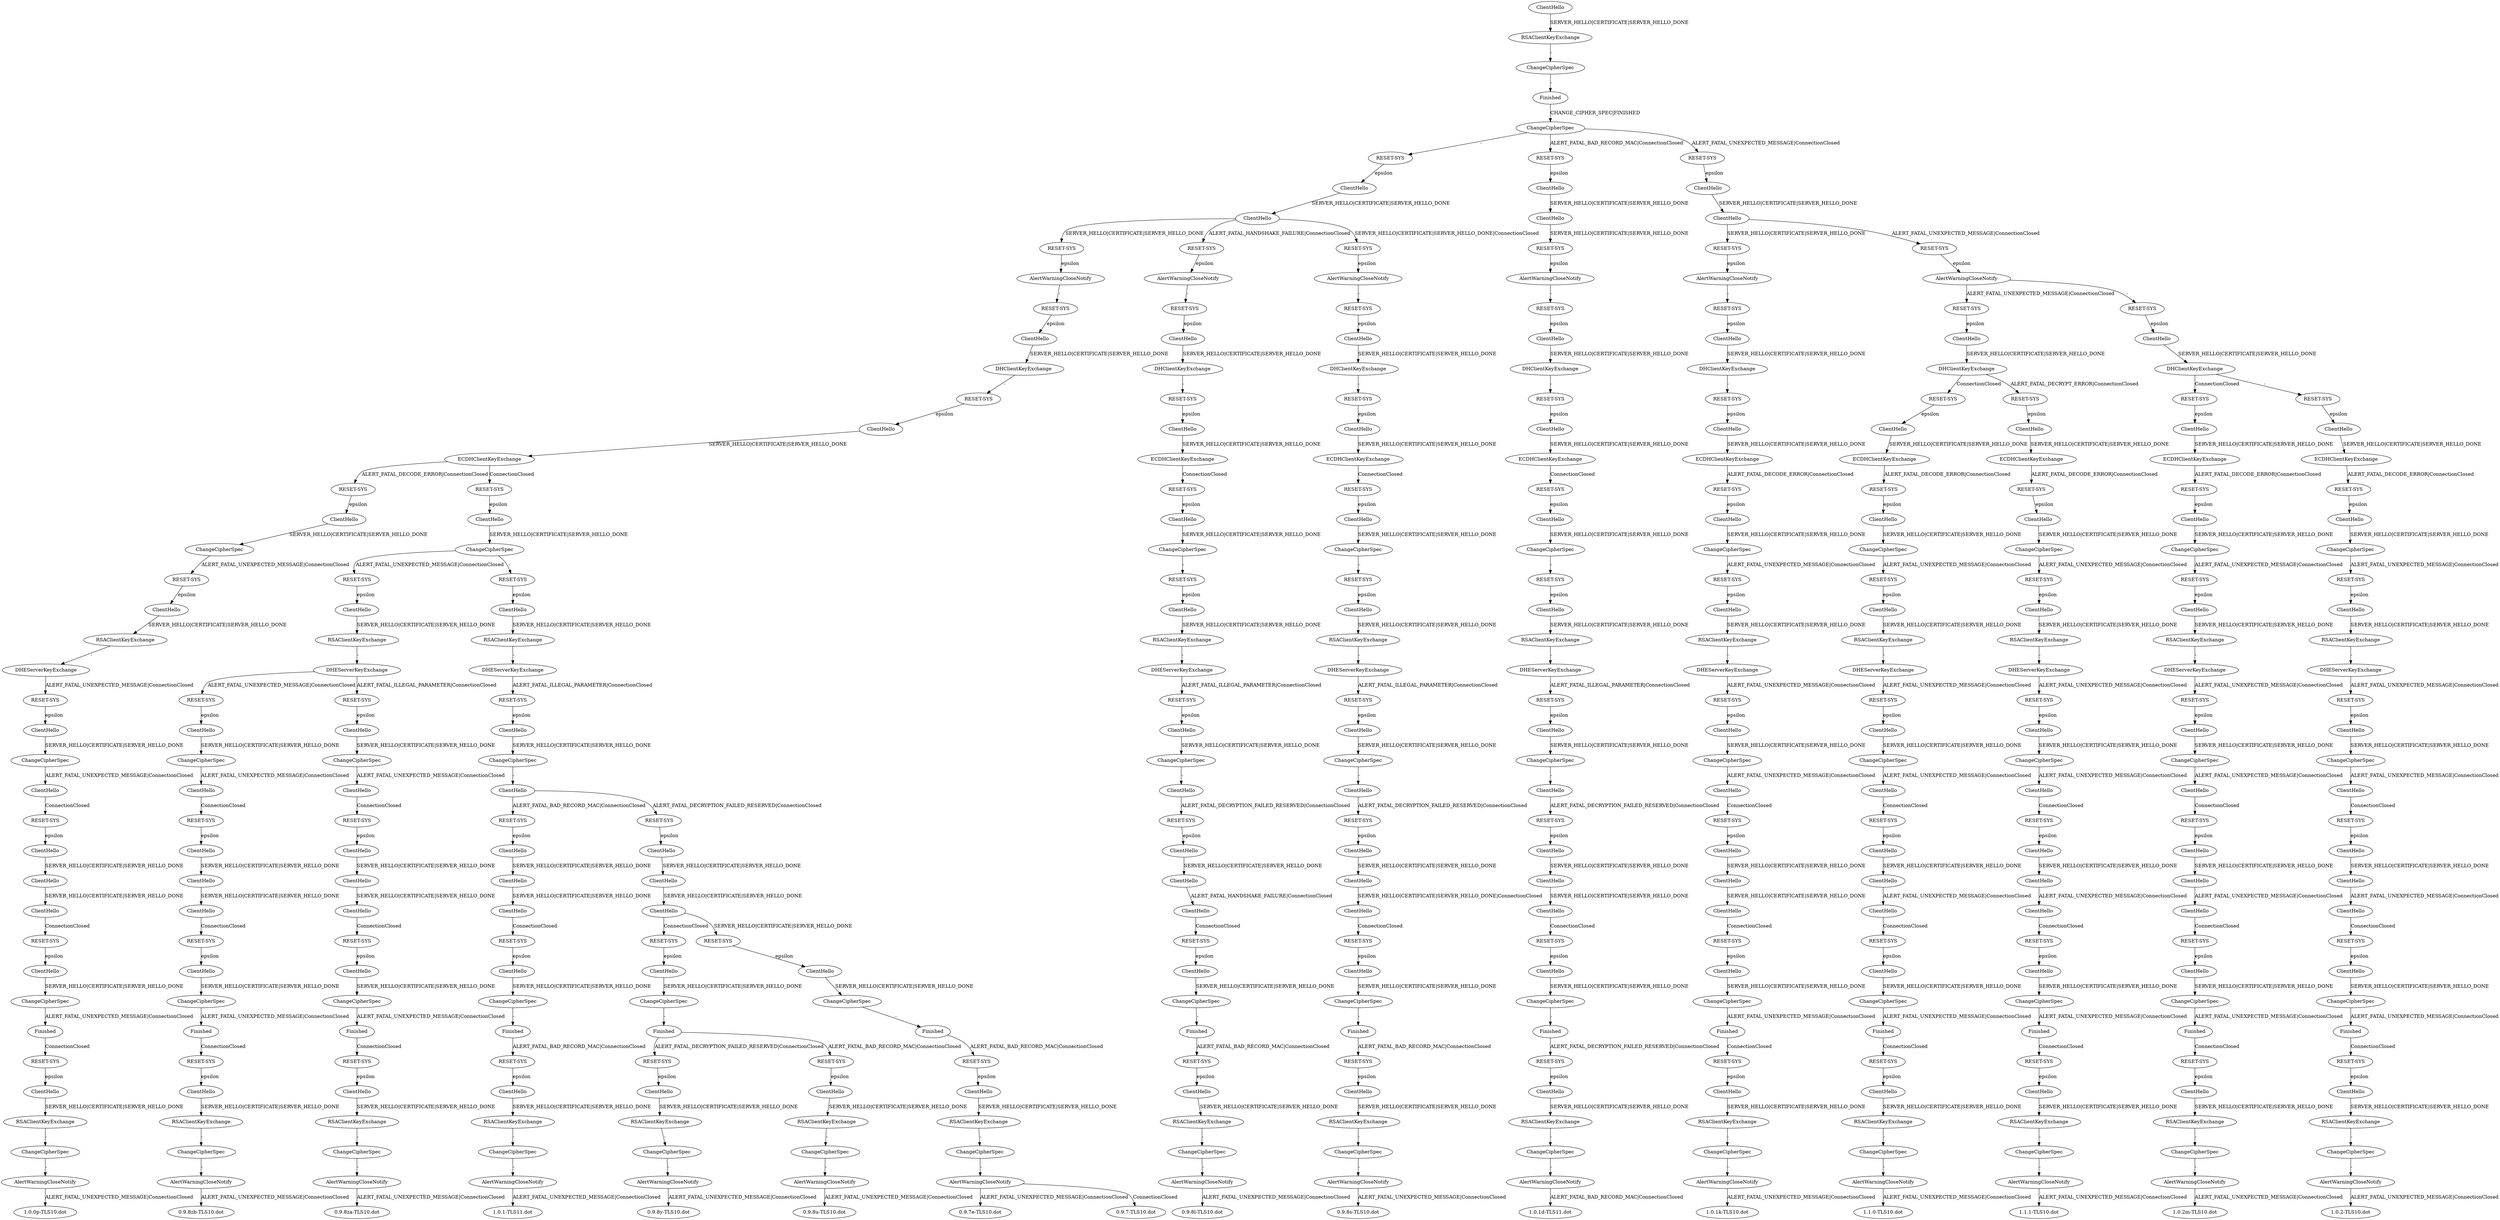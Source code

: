 digraph "" {
	node [label="\N"];
	a0	[label=ClientHello];
	a1	[label=RSAClientKeyExchange];
	a0 -> a1	[key=0,
		label="SERVER_HELLO|CERTIFICATE|SERVER_HELLO_DONE"];
	a2	[label=ChangeCipherSpec];
	a1 -> a2	[key=0,
		label="-"];
	a3	[label=Finished];
	a2 -> a3	[key=0,
		label="-"];
	a4	[label=ChangeCipherSpec];
	a3 -> a4	[key=0,
		label="CHANGE_CIPHER_SPEC|FINISHED"];
	a5	[label="RESET-SYS"];
	a4 -> a5	[key=0,
		label="-"];
	a6	[label="RESET-SYS"];
	a4 -> a6	[key=0,
		label="ALERT_FATAL_BAD_RECORD_MAC|ConnectionClosed"];
	a7	[label="RESET-SYS"];
	a4 -> a7	[key=0,
		label="ALERT_FATAL_UNEXPECTED_MESSAGE|ConnectionClosed"];
	a10	[label=ClientHello];
	a5 -> a10	[key=0,
		label=epsilon];
	a9	[label=ClientHello];
	a6 -> a9	[key=0,
		label=epsilon];
	a8	[label=ClientHello];
	a7 -> a8	[key=0,
		label=epsilon];
	a11	[label=ClientHello];
	a8 -> a11	[key=0,
		label="SERVER_HELLO|CERTIFICATE|SERVER_HELLO_DONE"];
	a14	[label=ClientHello];
	a9 -> a14	[key=0,
		label="SERVER_HELLO|CERTIFICATE|SERVER_HELLO_DONE"];
	a16	[label=ClientHello];
	a10 -> a16	[key=0,
		label="SERVER_HELLO|CERTIFICATE|SERVER_HELLO_DONE"];
	a12	[label="RESET-SYS"];
	a11 -> a12	[key=0,
		label="SERVER_HELLO|CERTIFICATE|SERVER_HELLO_DONE"];
	a13	[label="RESET-SYS"];
	a11 -> a13	[key=0,
		label="ALERT_FATAL_UNEXPECTED_MESSAGE|ConnectionClosed"];
	a23	[label=AlertWarningCloseNotify];
	a12 -> a23	[key=0,
		label=epsilon];
	a20	[label=AlertWarningCloseNotify];
	a13 -> a20	[key=0,
		label=epsilon];
	a15	[label="RESET-SYS"];
	a14 -> a15	[key=0,
		label="SERVER_HELLO|CERTIFICATE|SERVER_HELLO_DONE"];
	a24	[label=AlertWarningCloseNotify];
	a15 -> a24	[key=0,
		label=epsilon];
	a17	[label="RESET-SYS"];
	a16 -> a17	[key=0,
		label="SERVER_HELLO|CERTIFICATE|SERVER_HELLO_DONE"];
	a18	[label="RESET-SYS"];
	a16 -> a18	[key=0,
		label="ALERT_FATAL_HANDSHAKE_FAILURE|ConnectionClosed"];
	a19	[label="RESET-SYS"];
	a16 -> a19	[key=0,
		label="SERVER_HELLO|CERTIFICATE|SERVER_HELLO_DONE|ConnectionClosed"];
	a25	[label=AlertWarningCloseNotify];
	a17 -> a25	[key=0,
		label=epsilon];
	a21	[label=AlertWarningCloseNotify];
	a18 -> a21	[key=0,
		label=epsilon];
	a22	[label=AlertWarningCloseNotify];
	a19 -> a22	[key=0,
		label=epsilon];
	a26	[label="RESET-SYS"];
	a20 -> a26	[key=0,
		label="ALERT_FATAL_UNEXPECTED_MESSAGE|ConnectionClosed"];
	a27	[label="RESET-SYS"];
	a20 -> a27	[key=0,
		label="-"];
	a28	[label="RESET-SYS"];
	a21 -> a28	[key=0,
		label="-"];
	a29	[label="RESET-SYS"];
	a22 -> a29	[key=0,
		label="-"];
	a30	[label="RESET-SYS"];
	a23 -> a30	[key=0,
		label="-"];
	a31	[label="RESET-SYS"];
	a24 -> a31	[key=0,
		label="-"];
	a32	[label="RESET-SYS"];
	a25 -> a32	[key=0,
		label="-"];
	a33	[label=ClientHello];
	a26 -> a33	[key=0,
		label=epsilon];
	a34	[label=ClientHello];
	a27 -> a34	[key=0,
		label=epsilon];
	a39	[label=ClientHello];
	a28 -> a39	[key=0,
		label=epsilon];
	a35	[label=ClientHello];
	a29 -> a35	[key=0,
		label=epsilon];
	a37	[label=ClientHello];
	a30 -> a37	[key=0,
		label=epsilon];
	a38	[label=ClientHello];
	a31 -> a38	[key=0,
		label=epsilon];
	a36	[label=ClientHello];
	a32 -> a36	[key=0,
		label=epsilon];
	a40	[label=DHClientKeyExchange];
	a33 -> a40	[key=0,
		label="SERVER_HELLO|CERTIFICATE|SERVER_HELLO_DONE"];
	a43	[label=DHClientKeyExchange];
	a34 -> a43	[key=0,
		label="SERVER_HELLO|CERTIFICATE|SERVER_HELLO_DONE"];
	a46	[label=DHClientKeyExchange];
	a35 -> a46	[key=0,
		label="SERVER_HELLO|CERTIFICATE|SERVER_HELLO_DONE"];
	a48	[label=DHClientKeyExchange];
	a36 -> a48	[key=0,
		label="SERVER_HELLO|CERTIFICATE|SERVER_HELLO_DONE"];
	a50	[label=DHClientKeyExchange];
	a37 -> a50	[key=0,
		label="SERVER_HELLO|CERTIFICATE|SERVER_HELLO_DONE"];
	a52	[label=DHClientKeyExchange];
	a38 -> a52	[key=0,
		label="SERVER_HELLO|CERTIFICATE|SERVER_HELLO_DONE"];
	a54	[label=DHClientKeyExchange];
	a39 -> a54	[key=0,
		label="SERVER_HELLO|CERTIFICATE|SERVER_HELLO_DONE"];
	a41	[label="RESET-SYS"];
	a40 -> a41	[key=0,
		label=ConnectionClosed];
	a42	[label="RESET-SYS"];
	a40 -> a42	[key=0,
		label="ALERT_FATAL_DECRYPT_ERROR|ConnectionClosed"];
	a57	[label=ClientHello];
	a41 -> a57	[key=0,
		label=epsilon];
	a61	[label=ClientHello];
	a42 -> a61	[key=0,
		label=epsilon];
	a44	[label="RESET-SYS"];
	a43 -> a44	[key=0,
		label=ConnectionClosed];
	a45	[label="RESET-SYS"];
	a43 -> a45	[key=0,
		label="-"];
	a63	[label=ClientHello];
	a44 -> a63	[key=0,
		label=epsilon];
	a64	[label=ClientHello];
	a45 -> a64	[key=0,
		label=epsilon];
	a47	[label="RESET-SYS"];
	a46 -> a47	[key=0,
		label="-"];
	a59	[label=ClientHello];
	a47 -> a59	[key=0,
		label=epsilon];
	a49	[label="RESET-SYS"];
	a48 -> a49	[key=0,
		label="-"];
	a58	[label=ClientHello];
	a49 -> a58	[key=0,
		label=epsilon];
	a51	[label="RESET-SYS"];
	a50 -> a51	[key=0,
		label="-"];
	a60	[label=ClientHello];
	a51 -> a60	[key=0,
		label=epsilon];
	a53	[label="RESET-SYS"];
	a52 -> a53	[key=0,
		label="-"];
	a56	[label=ClientHello];
	a53 -> a56	[key=0,
		label=epsilon];
	a55	[label="RESET-SYS"];
	a54 -> a55	[key=0,
		label="-"];
	a62	[label=ClientHello];
	a55 -> a62	[key=0,
		label=epsilon];
	a65	[label=ECDHClientKeyExchange];
	a56 -> a65	[key=0,
		label="SERVER_HELLO|CERTIFICATE|SERVER_HELLO_DONE"];
	a67	[label=ECDHClientKeyExchange];
	a57 -> a67	[key=0,
		label="SERVER_HELLO|CERTIFICATE|SERVER_HELLO_DONE"];
	a69	[label=ECDHClientKeyExchange];
	a58 -> a69	[key=0,
		label="SERVER_HELLO|CERTIFICATE|SERVER_HELLO_DONE"];
	a72	[label=ECDHClientKeyExchange];
	a59 -> a72	[key=0,
		label="SERVER_HELLO|CERTIFICATE|SERVER_HELLO_DONE"];
	a74	[label=ECDHClientKeyExchange];
	a60 -> a74	[key=0,
		label="SERVER_HELLO|CERTIFICATE|SERVER_HELLO_DONE"];
	a76	[label=ECDHClientKeyExchange];
	a61 -> a76	[key=0,
		label="SERVER_HELLO|CERTIFICATE|SERVER_HELLO_DONE"];
	a78	[label=ECDHClientKeyExchange];
	a62 -> a78	[key=0,
		label="SERVER_HELLO|CERTIFICATE|SERVER_HELLO_DONE"];
	a80	[label=ECDHClientKeyExchange];
	a63 -> a80	[key=0,
		label="SERVER_HELLO|CERTIFICATE|SERVER_HELLO_DONE"];
	a82	[label=ECDHClientKeyExchange];
	a64 -> a82	[key=0,
		label="SERVER_HELLO|CERTIFICATE|SERVER_HELLO_DONE"];
	a66	[label="RESET-SYS"];
	a65 -> a66	[key=0,
		label=ConnectionClosed];
	a93	[label=ClientHello];
	a66 -> a93	[key=0,
		label=epsilon];
	a68	[label="RESET-SYS"];
	a67 -> a68	[key=0,
		label="ALERT_FATAL_DECODE_ERROR|ConnectionClosed"];
	a86	[label=ClientHello];
	a68 -> a86	[key=0,
		label=epsilon];
	a70	[label="RESET-SYS"];
	a69 -> a70	[key=0,
		label="ALERT_FATAL_DECODE_ERROR|ConnectionClosed"];
	a71	[label="RESET-SYS"];
	a69 -> a71	[key=0,
		label=ConnectionClosed];
	a87	[label=ClientHello];
	a70 -> a87	[key=0,
		label=epsilon];
	a92	[label=ClientHello];
	a71 -> a92	[key=0,
		label=epsilon];
	a73	[label="RESET-SYS"];
	a72 -> a73	[key=0,
		label=ConnectionClosed];
	a91	[label=ClientHello];
	a73 -> a91	[key=0,
		label=epsilon];
	a75	[label="RESET-SYS"];
	a74 -> a75	[key=0,
		label="ALERT_FATAL_DECODE_ERROR|ConnectionClosed"];
	a85	[label=ClientHello];
	a75 -> a85	[key=0,
		label=epsilon];
	a77	[label="RESET-SYS"];
	a76 -> a77	[key=0,
		label="ALERT_FATAL_DECODE_ERROR|ConnectionClosed"];
	a89	[label=ClientHello];
	a77 -> a89	[key=0,
		label=epsilon];
	a79	[label="RESET-SYS"];
	a78 -> a79	[key=0,
		label=ConnectionClosed];
	a90	[label=ClientHello];
	a79 -> a90	[key=0,
		label=epsilon];
	a81	[label="RESET-SYS"];
	a80 -> a81	[key=0,
		label="ALERT_FATAL_DECODE_ERROR|ConnectionClosed"];
	a84	[label=ClientHello];
	a81 -> a84	[key=0,
		label=epsilon];
	a83	[label="RESET-SYS"];
	a82 -> a83	[key=0,
		label="ALERT_FATAL_DECODE_ERROR|ConnectionClosed"];
	a88	[label=ClientHello];
	a83 -> a88	[key=0,
		label=epsilon];
	a94	[label=ChangeCipherSpec];
	a84 -> a94	[key=0,
		label="SERVER_HELLO|CERTIFICATE|SERVER_HELLO_DONE"];
	a96	[label=ChangeCipherSpec];
	a85 -> a96	[key=0,
		label="SERVER_HELLO|CERTIFICATE|SERVER_HELLO_DONE"];
	a98	[label=ChangeCipherSpec];
	a86 -> a98	[key=0,
		label="SERVER_HELLO|CERTIFICATE|SERVER_HELLO_DONE"];
	a100	[label=ChangeCipherSpec];
	a87 -> a100	[key=0,
		label="SERVER_HELLO|CERTIFICATE|SERVER_HELLO_DONE"];
	a102	[label=ChangeCipherSpec];
	a88 -> a102	[key=0,
		label="SERVER_HELLO|CERTIFICATE|SERVER_HELLO_DONE"];
	a104	[label=ChangeCipherSpec];
	a89 -> a104	[key=0,
		label="SERVER_HELLO|CERTIFICATE|SERVER_HELLO_DONE"];
	a106	[label=ChangeCipherSpec];
	a90 -> a106	[key=0,
		label="SERVER_HELLO|CERTIFICATE|SERVER_HELLO_DONE"];
	a108	[label=ChangeCipherSpec];
	a91 -> a108	[key=0,
		label="SERVER_HELLO|CERTIFICATE|SERVER_HELLO_DONE"];
	a110	[label=ChangeCipherSpec];
	a92 -> a110	[key=0,
		label="SERVER_HELLO|CERTIFICATE|SERVER_HELLO_DONE"];
	a113	[label=ChangeCipherSpec];
	a93 -> a113	[key=0,
		label="SERVER_HELLO|CERTIFICATE|SERVER_HELLO_DONE"];
	a95	[label="RESET-SYS"];
	a94 -> a95	[key=0,
		label="ALERT_FATAL_UNEXPECTED_MESSAGE|ConnectionClosed"];
	a125	[label=ClientHello];
	a95 -> a125	[key=0,
		label=epsilon];
	a97	[label="RESET-SYS"];
	a96 -> a97	[key=0,
		label="ALERT_FATAL_UNEXPECTED_MESSAGE|ConnectionClosed"];
	a122	[label=ClientHello];
	a97 -> a122	[key=0,
		label=epsilon];
	a99	[label="RESET-SYS"];
	a98 -> a99	[key=0,
		label="ALERT_FATAL_UNEXPECTED_MESSAGE|ConnectionClosed"];
	a115	[label=ClientHello];
	a99 -> a115	[key=0,
		label=epsilon];
	a101	[label="RESET-SYS"];
	a100 -> a101	[key=0,
		label="ALERT_FATAL_UNEXPECTED_MESSAGE|ConnectionClosed"];
	a121	[label=ClientHello];
	a101 -> a121	[key=0,
		label=epsilon];
	a103	[label="RESET-SYS"];
	a102 -> a103	[key=0,
		label="ALERT_FATAL_UNEXPECTED_MESSAGE|ConnectionClosed"];
	a118	[label=ClientHello];
	a103 -> a118	[key=0,
		label=epsilon];
	a105	[label="RESET-SYS"];
	a104 -> a105	[key=0,
		label="ALERT_FATAL_UNEXPECTED_MESSAGE|ConnectionClosed"];
	a116	[label=ClientHello];
	a105 -> a116	[key=0,
		label=epsilon];
	a107	[label="RESET-SYS"];
	a106 -> a107	[key=0,
		label="-"];
	a123	[label=ClientHello];
	a107 -> a123	[key=0,
		label=epsilon];
	a109	[label="RESET-SYS"];
	a108 -> a109	[key=0,
		label="-"];
	a117	[label=ClientHello];
	a109 -> a117	[key=0,
		label=epsilon];
	a111	[label="RESET-SYS"];
	a110 -> a111	[key=0,
		label="ALERT_FATAL_UNEXPECTED_MESSAGE|ConnectionClosed"];
	a112	[label="RESET-SYS"];
	a110 -> a112	[key=0,
		label="-"];
	a124	[label=ClientHello];
	a111 -> a124	[key=0,
		label=epsilon];
	a120	[label=ClientHello];
	a112 -> a120	[key=0,
		label=epsilon];
	a114	[label="RESET-SYS"];
	a113 -> a114	[key=0,
		label="-"];
	a119	[label=ClientHello];
	a114 -> a119	[key=0,
		label=epsilon];
	a126	[label=RSAClientKeyExchange];
	a115 -> a126	[key=0,
		label="SERVER_HELLO|CERTIFICATE|SERVER_HELLO_DONE"];
	a129	[label=RSAClientKeyExchange];
	a116 -> a129	[key=0,
		label="SERVER_HELLO|CERTIFICATE|SERVER_HELLO_DONE"];
	a132	[label=RSAClientKeyExchange];
	a117 -> a132	[key=0,
		label="SERVER_HELLO|CERTIFICATE|SERVER_HELLO_DONE"];
	a135	[label=RSAClientKeyExchange];
	a118 -> a135	[key=0,
		label="SERVER_HELLO|CERTIFICATE|SERVER_HELLO_DONE"];
	a138	[label=RSAClientKeyExchange];
	a119 -> a138	[key=0,
		label="SERVER_HELLO|CERTIFICATE|SERVER_HELLO_DONE"];
	a141	[label=RSAClientKeyExchange];
	a120 -> a141	[key=0,
		label="SERVER_HELLO|CERTIFICATE|SERVER_HELLO_DONE"];
	a144	[label=RSAClientKeyExchange];
	a121 -> a144	[key=0,
		label="SERVER_HELLO|CERTIFICATE|SERVER_HELLO_DONE"];
	a147	[label=RSAClientKeyExchange];
	a122 -> a147	[key=0,
		label="SERVER_HELLO|CERTIFICATE|SERVER_HELLO_DONE"];
	a150	[label=RSAClientKeyExchange];
	a123 -> a150	[key=0,
		label="SERVER_HELLO|CERTIFICATE|SERVER_HELLO_DONE"];
	a153	[label=RSAClientKeyExchange];
	a124 -> a153	[key=0,
		label="SERVER_HELLO|CERTIFICATE|SERVER_HELLO_DONE"];
	a157	[label=RSAClientKeyExchange];
	a125 -> a157	[key=0,
		label="SERVER_HELLO|CERTIFICATE|SERVER_HELLO_DONE"];
	a127	[label=DHEServerKeyExchange];
	a126 -> a127	[key=0,
		label="-"];
	a128	[label="RESET-SYS"];
	a127 -> a128	[key=0,
		label="ALERT_FATAL_UNEXPECTED_MESSAGE|ConnectionClosed"];
	a161	[label=ClientHello];
	a128 -> a161	[key=0,
		label=epsilon];
	a130	[label=DHEServerKeyExchange];
	a129 -> a130	[key=0,
		label="-"];
	a131	[label="RESET-SYS"];
	a130 -> a131	[key=0,
		label="ALERT_FATAL_UNEXPECTED_MESSAGE|ConnectionClosed"];
	a170	[label=ClientHello];
	a131 -> a170	[key=0,
		label=epsilon];
	a133	[label=DHEServerKeyExchange];
	a132 -> a133	[key=0,
		label="-"];
	a134	[label="RESET-SYS"];
	a133 -> a134	[key=0,
		label="ALERT_FATAL_ILLEGAL_PARAMETER|ConnectionClosed"];
	a160	[label=ClientHello];
	a134 -> a160	[key=0,
		label=epsilon];
	a136	[label=DHEServerKeyExchange];
	a135 -> a136	[key=0,
		label="-"];
	a137	[label="RESET-SYS"];
	a136 -> a137	[key=0,
		label="ALERT_FATAL_UNEXPECTED_MESSAGE|ConnectionClosed"];
	a169	[label=ClientHello];
	a137 -> a169	[key=0,
		label=epsilon];
	a139	[label=DHEServerKeyExchange];
	a138 -> a139	[key=0,
		label="-"];
	a140	[label="RESET-SYS"];
	a139 -> a140	[key=0,
		label="ALERT_FATAL_ILLEGAL_PARAMETER|ConnectionClosed"];
	a165	[label=ClientHello];
	a140 -> a165	[key=0,
		label=epsilon];
	a142	[label=DHEServerKeyExchange];
	a141 -> a142	[key=0,
		label="-"];
	a143	[label="RESET-SYS"];
	a142 -> a143	[key=0,
		label="ALERT_FATAL_ILLEGAL_PARAMETER|ConnectionClosed"];
	a162	[label=ClientHello];
	a143 -> a162	[key=0,
		label=epsilon];
	a145	[label=DHEServerKeyExchange];
	a144 -> a145	[key=0,
		label="-"];
	a146	[label="RESET-SYS"];
	a145 -> a146	[key=0,
		label="ALERT_FATAL_UNEXPECTED_MESSAGE|ConnectionClosed"];
	a171	[label=ClientHello];
	a146 -> a171	[key=0,
		label=epsilon];
	a148	[label=DHEServerKeyExchange];
	a147 -> a148	[key=0,
		label="-"];
	a149	[label="RESET-SYS"];
	a148 -> a149	[key=0,
		label="ALERT_FATAL_UNEXPECTED_MESSAGE|ConnectionClosed"];
	a166	[label=ClientHello];
	a149 -> a166	[key=0,
		label=epsilon];
	a151	[label=DHEServerKeyExchange];
	a150 -> a151	[key=0,
		label="-"];
	a152	[label="RESET-SYS"];
	a151 -> a152	[key=0,
		label="ALERT_FATAL_ILLEGAL_PARAMETER|ConnectionClosed"];
	a168	[label=ClientHello];
	a152 -> a168	[key=0,
		label=epsilon];
	a154	[label=DHEServerKeyExchange];
	a153 -> a154	[key=0,
		label="-"];
	a155	[label="RESET-SYS"];
	a154 -> a155	[key=0,
		label="ALERT_FATAL_UNEXPECTED_MESSAGE|ConnectionClosed"];
	a156	[label="RESET-SYS"];
	a154 -> a156	[key=0,
		label="ALERT_FATAL_ILLEGAL_PARAMETER|ConnectionClosed"];
	a163	[label=ClientHello];
	a155 -> a163	[key=0,
		label=epsilon];
	a164	[label=ClientHello];
	a156 -> a164	[key=0,
		label=epsilon];
	a158	[label=DHEServerKeyExchange];
	a157 -> a158	[key=0,
		label="-"];
	a159	[label="RESET-SYS"];
	a158 -> a159	[key=0,
		label="ALERT_FATAL_UNEXPECTED_MESSAGE|ConnectionClosed"];
	a167	[label=ClientHello];
	a159 -> a167	[key=0,
		label=epsilon];
	a172	[label=ChangeCipherSpec];
	a160 -> a172	[key=0,
		label="SERVER_HELLO|CERTIFICATE|SERVER_HELLO_DONE"];
	a175	[label=ChangeCipherSpec];
	a161 -> a175	[key=0,
		label="SERVER_HELLO|CERTIFICATE|SERVER_HELLO_DONE"];
	a178	[label=ChangeCipherSpec];
	a162 -> a178	[key=0,
		label="SERVER_HELLO|CERTIFICATE|SERVER_HELLO_DONE"];
	a182	[label=ChangeCipherSpec];
	a163 -> a182	[key=0,
		label="SERVER_HELLO|CERTIFICATE|SERVER_HELLO_DONE"];
	a185	[label=ChangeCipherSpec];
	a164 -> a185	[key=0,
		label="SERVER_HELLO|CERTIFICATE|SERVER_HELLO_DONE"];
	a188	[label=ChangeCipherSpec];
	a165 -> a188	[key=0,
		label="SERVER_HELLO|CERTIFICATE|SERVER_HELLO_DONE"];
	a191	[label=ChangeCipherSpec];
	a166 -> a191	[key=0,
		label="SERVER_HELLO|CERTIFICATE|SERVER_HELLO_DONE"];
	a194	[label=ChangeCipherSpec];
	a167 -> a194	[key=0,
		label="SERVER_HELLO|CERTIFICATE|SERVER_HELLO_DONE"];
	a197	[label=ChangeCipherSpec];
	a168 -> a197	[key=0,
		label="SERVER_HELLO|CERTIFICATE|SERVER_HELLO_DONE"];
	a200	[label=ChangeCipherSpec];
	a169 -> a200	[key=0,
		label="SERVER_HELLO|CERTIFICATE|SERVER_HELLO_DONE"];
	a203	[label=ChangeCipherSpec];
	a170 -> a203	[key=0,
		label="SERVER_HELLO|CERTIFICATE|SERVER_HELLO_DONE"];
	a206	[label=ChangeCipherSpec];
	a171 -> a206	[key=0,
		label="SERVER_HELLO|CERTIFICATE|SERVER_HELLO_DONE"];
	a173	[label=ClientHello];
	a172 -> a173	[key=0,
		label="-"];
	a174	[label="RESET-SYS"];
	a173 -> a174	[key=0,
		label="ALERT_FATAL_DECRYPTION_FAILED_RESERVED|ConnectionClosed"];
	a219	[label=ClientHello];
	a174 -> a219	[key=0,
		label=epsilon];
	a176	[label=ClientHello];
	a175 -> a176	[key=0,
		label="ALERT_FATAL_UNEXPECTED_MESSAGE|ConnectionClosed"];
	a177	[label="RESET-SYS"];
	a176 -> a177	[key=0,
		label=ConnectionClosed];
	a211	[label=ClientHello];
	a177 -> a211	[key=0,
		label=epsilon];
	a179	[label=ClientHello];
	a178 -> a179	[key=0,
		label="-"];
	a180	[label="RESET-SYS"];
	a179 -> a180	[key=0,
		label="ALERT_FATAL_BAD_RECORD_MAC|ConnectionClosed"];
	a181	[label="RESET-SYS"];
	a179 -> a181	[key=0,
		label="ALERT_FATAL_DECRYPTION_FAILED_RESERVED|ConnectionClosed"];
	a212	[label=ClientHello];
	a180 -> a212	[key=0,
		label=epsilon];
	a220	[label=ClientHello];
	a181 -> a220	[key=0,
		label=epsilon];
	a183	[label=ClientHello];
	a182 -> a183	[key=0,
		label="ALERT_FATAL_UNEXPECTED_MESSAGE|ConnectionClosed"];
	a184	[label="RESET-SYS"];
	a183 -> a184	[key=0,
		label=ConnectionClosed];
	a209	[label=ClientHello];
	a184 -> a209	[key=0,
		label=epsilon];
	a186	[label=ClientHello];
	a185 -> a186	[key=0,
		label="ALERT_FATAL_UNEXPECTED_MESSAGE|ConnectionClosed"];
	a187	[label="RESET-SYS"];
	a186 -> a187	[key=0,
		label=ConnectionClosed];
	a221	[label=ClientHello];
	a187 -> a221	[key=0,
		label=epsilon];
	a189	[label=ClientHello];
	a188 -> a189	[key=0,
		label="-"];
	a190	[label="RESET-SYS"];
	a189 -> a190	[key=0,
		label="ALERT_FATAL_DECRYPTION_FAILED_RESERVED|ConnectionClosed"];
	a216	[label=ClientHello];
	a190 -> a216	[key=0,
		label=epsilon];
	a192	[label=ClientHello];
	a191 -> a192	[key=0,
		label="ALERT_FATAL_UNEXPECTED_MESSAGE|ConnectionClosed"];
	a193	[label="RESET-SYS"];
	a192 -> a193	[key=0,
		label=ConnectionClosed];
	a213	[label=ClientHello];
	a193 -> a213	[key=0,
		label=epsilon];
	a195	[label=ClientHello];
	a194 -> a195	[key=0,
		label="ALERT_FATAL_UNEXPECTED_MESSAGE|ConnectionClosed"];
	a196	[label="RESET-SYS"];
	a195 -> a196	[key=0,
		label=ConnectionClosed];
	a214	[label=ClientHello];
	a196 -> a214	[key=0,
		label=epsilon];
	a198	[label=ClientHello];
	a197 -> a198	[key=0,
		label="-"];
	a199	[label="RESET-SYS"];
	a198 -> a199	[key=0,
		label="ALERT_FATAL_DECRYPTION_FAILED_RESERVED|ConnectionClosed"];
	a218	[label=ClientHello];
	a199 -> a218	[key=0,
		label=epsilon];
	a201	[label=ClientHello];
	a200 -> a201	[key=0,
		label="ALERT_FATAL_UNEXPECTED_MESSAGE|ConnectionClosed"];
	a202	[label="RESET-SYS"];
	a201 -> a202	[key=0,
		label=ConnectionClosed];
	a215	[label=ClientHello];
	a202 -> a215	[key=0,
		label=epsilon];
	a204	[label=ClientHello];
	a203 -> a204	[key=0,
		label="ALERT_FATAL_UNEXPECTED_MESSAGE|ConnectionClosed"];
	a205	[label="RESET-SYS"];
	a204 -> a205	[key=0,
		label=ConnectionClosed];
	a217	[label=ClientHello];
	a205 -> a217	[key=0,
		label=epsilon];
	a207	[label=ClientHello];
	a206 -> a207	[key=0,
		label="ALERT_FATAL_UNEXPECTED_MESSAGE|ConnectionClosed"];
	a208	[label="RESET-SYS"];
	a207 -> a208	[key=0,
		label=ConnectionClosed];
	a210	[label=ClientHello];
	a208 -> a210	[key=0,
		label=epsilon];
	a222	[label=ClientHello];
	a209 -> a222	[key=0,
		label="SERVER_HELLO|CERTIFICATE|SERVER_HELLO_DONE"];
	a225	[label=ClientHello];
	a210 -> a225	[key=0,
		label="SERVER_HELLO|CERTIFICATE|SERVER_HELLO_DONE"];
	a228	[label=ClientHello];
	a211 -> a228	[key=0,
		label="SERVER_HELLO|CERTIFICATE|SERVER_HELLO_DONE"];
	a231	[label=ClientHello];
	a212 -> a231	[key=0,
		label="SERVER_HELLO|CERTIFICATE|SERVER_HELLO_DONE"];
	a234	[label=ClientHello];
	a213 -> a234	[key=0,
		label="SERVER_HELLO|CERTIFICATE|SERVER_HELLO_DONE"];
	a237	[label=ClientHello];
	a214 -> a237	[key=0,
		label="SERVER_HELLO|CERTIFICATE|SERVER_HELLO_DONE"];
	a240	[label=ClientHello];
	a215 -> a240	[key=0,
		label="SERVER_HELLO|CERTIFICATE|SERVER_HELLO_DONE"];
	a243	[label=ClientHello];
	a216 -> a243	[key=0,
		label="SERVER_HELLO|CERTIFICATE|SERVER_HELLO_DONE"];
	a246	[label=ClientHello];
	a217 -> a246	[key=0,
		label="SERVER_HELLO|CERTIFICATE|SERVER_HELLO_DONE"];
	a249	[label=ClientHello];
	a218 -> a249	[key=0,
		label="SERVER_HELLO|CERTIFICATE|SERVER_HELLO_DONE"];
	a252	[label=ClientHello];
	a219 -> a252	[key=0,
		label="SERVER_HELLO|CERTIFICATE|SERVER_HELLO_DONE"];
	a255	[label=ClientHello];
	a220 -> a255	[key=0,
		label="SERVER_HELLO|CERTIFICATE|SERVER_HELLO_DONE"];
	a259	[label=ClientHello];
	a221 -> a259	[key=0,
		label="SERVER_HELLO|CERTIFICATE|SERVER_HELLO_DONE"];
	a223	[label=ClientHello];
	a222 -> a223	[key=0,
		label="SERVER_HELLO|CERTIFICATE|SERVER_HELLO_DONE"];
	a224	[label="RESET-SYS"];
	a223 -> a224	[key=0,
		label=ConnectionClosed];
	a262	[label=ClientHello];
	a224 -> a262	[key=0,
		label=epsilon];
	a226	[label=ClientHello];
	a225 -> a226	[key=0,
		label="SERVER_HELLO|CERTIFICATE|SERVER_HELLO_DONE"];
	a227	[label="RESET-SYS"];
	a226 -> a227	[key=0,
		label=ConnectionClosed];
	a273	[label=ClientHello];
	a227 -> a273	[key=0,
		label=epsilon];
	a229	[label=ClientHello];
	a228 -> a229	[key=0,
		label="ALERT_FATAL_UNEXPECTED_MESSAGE|ConnectionClosed"];
	a230	[label="RESET-SYS"];
	a229 -> a230	[key=0,
		label=ConnectionClosed];
	a267	[label=ClientHello];
	a230 -> a267	[key=0,
		label=epsilon];
	a232	[label=ClientHello];
	a231 -> a232	[key=0,
		label="SERVER_HELLO|CERTIFICATE|SERVER_HELLO_DONE"];
	a233	[label="RESET-SYS"];
	a232 -> a233	[key=0,
		label=ConnectionClosed];
	a263	[label=ClientHello];
	a233 -> a263	[key=0,
		label=epsilon];
	a235	[label=ClientHello];
	a234 -> a235	[key=0,
		label="SERVER_HELLO|CERTIFICATE|SERVER_HELLO_DONE"];
	a236	[label="RESET-SYS"];
	a235 -> a236	[key=0,
		label=ConnectionClosed];
	a264	[label=ClientHello];
	a236 -> a264	[key=0,
		label=epsilon];
	a238	[label=ClientHello];
	a237 -> a238	[key=0,
		label="ALERT_FATAL_UNEXPECTED_MESSAGE|ConnectionClosed"];
	a239	[label="RESET-SYS"];
	a238 -> a239	[key=0,
		label=ConnectionClosed];
	a272	[label=ClientHello];
	a239 -> a272	[key=0,
		label=epsilon];
	a241	[label=ClientHello];
	a240 -> a241	[key=0,
		label="ALERT_FATAL_UNEXPECTED_MESSAGE|ConnectionClosed"];
	a242	[label="RESET-SYS"];
	a241 -> a242	[key=0,
		label=ConnectionClosed];
	a265	[label=ClientHello];
	a242 -> a265	[key=0,
		label=epsilon];
	a244	[label=ClientHello];
	a243 -> a244	[key=0,
		label="SERVER_HELLO|CERTIFICATE|SERVER_HELLO_DONE"];
	a245	[label="RESET-SYS"];
	a244 -> a245	[key=0,
		label=ConnectionClosed];
	a274	[label=ClientHello];
	a245 -> a274	[key=0,
		label=epsilon];
	a247	[label=ClientHello];
	a246 -> a247	[key=0,
		label="ALERT_FATAL_UNEXPECTED_MESSAGE|ConnectionClosed"];
	a248	[label="RESET-SYS"];
	a247 -> a248	[key=0,
		label=ConnectionClosed];
	a269	[label=ClientHello];
	a248 -> a269	[key=0,
		label=epsilon];
	a250	[label=ClientHello];
	a249 -> a250	[key=0,
		label="ALERT_FATAL_HANDSHAKE_FAILURE|ConnectionClosed"];
	a251	[label="RESET-SYS"];
	a250 -> a251	[key=0,
		label=ConnectionClosed];
	a266	[label=ClientHello];
	a251 -> a266	[key=0,
		label=epsilon];
	a253	[label=ClientHello];
	a252 -> a253	[key=0,
		label="SERVER_HELLO|CERTIFICATE|SERVER_HELLO_DONE|ConnectionClosed"];
	a254	[label="RESET-SYS"];
	a253 -> a254	[key=0,
		label=ConnectionClosed];
	a275	[label=ClientHello];
	a254 -> a275	[key=0,
		label=epsilon];
	a256	[label=ClientHello];
	a255 -> a256	[key=0,
		label="SERVER_HELLO|CERTIFICATE|SERVER_HELLO_DONE"];
	a257	[label="RESET-SYS"];
	a256 -> a257	[key=0,
		label=ConnectionClosed];
	a258	[label="RESET-SYS"];
	a256 -> a258	[key=0,
		label="SERVER_HELLO|CERTIFICATE|SERVER_HELLO_DONE"];
	a268	[label=ClientHello];
	a257 -> a268	[key=0,
		label=epsilon];
	a271	[label=ClientHello];
	a258 -> a271	[key=0,
		label=epsilon];
	a260	[label=ClientHello];
	a259 -> a260	[key=0,
		label="SERVER_HELLO|CERTIFICATE|SERVER_HELLO_DONE"];
	a261	[label="RESET-SYS"];
	a260 -> a261	[key=0,
		label=ConnectionClosed];
	a270	[label=ClientHello];
	a261 -> a270	[key=0,
		label=epsilon];
	a276	[label=ChangeCipherSpec];
	a262 -> a276	[key=0,
		label="SERVER_HELLO|CERTIFICATE|SERVER_HELLO_DONE"];
	a279	[label=ChangeCipherSpec];
	a263 -> a279	[key=0,
		label="SERVER_HELLO|CERTIFICATE|SERVER_HELLO_DONE"];
	a282	[label=ChangeCipherSpec];
	a264 -> a282	[key=0,
		label="SERVER_HELLO|CERTIFICATE|SERVER_HELLO_DONE"];
	a285	[label=ChangeCipherSpec];
	a265 -> a285	[key=0,
		label="SERVER_HELLO|CERTIFICATE|SERVER_HELLO_DONE"];
	a288	[label=ChangeCipherSpec];
	a266 -> a288	[key=0,
		label="SERVER_HELLO|CERTIFICATE|SERVER_HELLO_DONE"];
	a291	[label=ChangeCipherSpec];
	a267 -> a291	[key=0,
		label="SERVER_HELLO|CERTIFICATE|SERVER_HELLO_DONE"];
	a294	[label=ChangeCipherSpec];
	a268 -> a294	[key=0,
		label="SERVER_HELLO|CERTIFICATE|SERVER_HELLO_DONE"];
	a298	[label=ChangeCipherSpec];
	a269 -> a298	[key=0,
		label="SERVER_HELLO|CERTIFICATE|SERVER_HELLO_DONE"];
	a301	[label=ChangeCipherSpec];
	a270 -> a301	[key=0,
		label="SERVER_HELLO|CERTIFICATE|SERVER_HELLO_DONE"];
	a304	[label=ChangeCipherSpec];
	a271 -> a304	[key=0,
		label="SERVER_HELLO|CERTIFICATE|SERVER_HELLO_DONE"];
	a307	[label=ChangeCipherSpec];
	a272 -> a307	[key=0,
		label="SERVER_HELLO|CERTIFICATE|SERVER_HELLO_DONE"];
	a310	[label=ChangeCipherSpec];
	a273 -> a310	[key=0,
		label="SERVER_HELLO|CERTIFICATE|SERVER_HELLO_DONE"];
	a313	[label=ChangeCipherSpec];
	a274 -> a313	[key=0,
		label="SERVER_HELLO|CERTIFICATE|SERVER_HELLO_DONE"];
	a316	[label=ChangeCipherSpec];
	a275 -> a316	[key=0,
		label="SERVER_HELLO|CERTIFICATE|SERVER_HELLO_DONE"];
	a277	[label=Finished];
	a276 -> a277	[key=0,
		label="ALERT_FATAL_UNEXPECTED_MESSAGE|ConnectionClosed"];
	a278	[label="RESET-SYS"];
	a277 -> a278	[key=0,
		label=ConnectionClosed];
	a330	[label=ClientHello];
	a278 -> a330	[key=0,
		label=epsilon];
	a280	[label=Finished];
	a279 -> a280	[key=0,
		label="-"];
	a281	[label="RESET-SYS"];
	a280 -> a281	[key=0,
		label="ALERT_FATAL_BAD_RECORD_MAC|ConnectionClosed"];
	a332	[label=ClientHello];
	a281 -> a332	[key=0,
		label=epsilon];
	a283	[label=Finished];
	a282 -> a283	[key=0,
		label="ALERT_FATAL_UNEXPECTED_MESSAGE|ConnectionClosed"];
	a284	[label="RESET-SYS"];
	a283 -> a284	[key=0,
		label=ConnectionClosed];
	a323	[label=ClientHello];
	a284 -> a323	[key=0,
		label=epsilon];
	a286	[label=Finished];
	a285 -> a286	[key=0,
		label="ALERT_FATAL_UNEXPECTED_MESSAGE|ConnectionClosed"];
	a287	[label="RESET-SYS"];
	a286 -> a287	[key=0,
		label=ConnectionClosed];
	a325	[label=ClientHello];
	a287 -> a325	[key=0,
		label=epsilon];
	a289	[label=Finished];
	a288 -> a289	[key=0,
		label="-"];
	a290	[label="RESET-SYS"];
	a289 -> a290	[key=0,
		label="ALERT_FATAL_BAD_RECORD_MAC|ConnectionClosed"];
	a320	[label=ClientHello];
	a290 -> a320	[key=0,
		label=epsilon];
	a292	[label=Finished];
	a291 -> a292	[key=0,
		label="ALERT_FATAL_UNEXPECTED_MESSAGE|ConnectionClosed"];
	a293	[label="RESET-SYS"];
	a292 -> a293	[key=0,
		label=ConnectionClosed];
	a333	[label=ClientHello];
	a293 -> a333	[key=0,
		label=epsilon];
	a295	[label=Finished];
	a294 -> a295	[key=0,
		label="-"];
	a296	[label="RESET-SYS"];
	a295 -> a296	[key=0,
		label="ALERT_FATAL_DECRYPTION_FAILED_RESERVED|ConnectionClosed"];
	a297	[label="RESET-SYS"];
	a295 -> a297	[key=0,
		label="ALERT_FATAL_BAD_RECORD_MAC|ConnectionClosed"];
	a331	[label=ClientHello];
	a296 -> a331	[key=0,
		label=epsilon];
	a328	[label=ClientHello];
	a297 -> a328	[key=0,
		label=epsilon];
	a299	[label=Finished];
	a298 -> a299	[key=0,
		label="ALERT_FATAL_UNEXPECTED_MESSAGE|ConnectionClosed"];
	a300	[label="RESET-SYS"];
	a299 -> a300	[key=0,
		label=ConnectionClosed];
	a324	[label=ClientHello];
	a300 -> a324	[key=0,
		label=epsilon];
	a302	[label=Finished];
	a301 -> a302	[key=0,
		label="ALERT_FATAL_UNEXPECTED_MESSAGE|ConnectionClosed"];
	a303	[label="RESET-SYS"];
	a302 -> a303	[key=0,
		label=ConnectionClosed];
	a322	[label=ClientHello];
	a303 -> a322	[key=0,
		label=epsilon];
	a305	[label=Finished];
	a304 -> a305	[key=0,
		label="-"];
	a306	[label="RESET-SYS"];
	a305 -> a306	[key=0,
		label="ALERT_FATAL_BAD_RECORD_MAC|ConnectionClosed"];
	a321	[label=ClientHello];
	a306 -> a321	[key=0,
		label=epsilon];
	a308	[label=Finished];
	a307 -> a308	[key=0,
		label="ALERT_FATAL_UNEXPECTED_MESSAGE|ConnectionClosed"];
	a309	[label="RESET-SYS"];
	a308 -> a309	[key=0,
		label=ConnectionClosed];
	a319	[label=ClientHello];
	a309 -> a319	[key=0,
		label=epsilon];
	a311	[label=Finished];
	a310 -> a311	[key=0,
		label="ALERT_FATAL_UNEXPECTED_MESSAGE|ConnectionClosed"];
	a312	[label="RESET-SYS"];
	a311 -> a312	[key=0,
		label=ConnectionClosed];
	a326	[label=ClientHello];
	a312 -> a326	[key=0,
		label=epsilon];
	a314	[label=Finished];
	a313 -> a314	[key=0,
		label="-"];
	a315	[label="RESET-SYS"];
	a314 -> a315	[key=0,
		label="ALERT_FATAL_DECRYPTION_FAILED_RESERVED|ConnectionClosed"];
	a329	[label=ClientHello];
	a315 -> a329	[key=0,
		label=epsilon];
	a317	[label=Finished];
	a316 -> a317	[key=0,
		label="-"];
	a318	[label="RESET-SYS"];
	a317 -> a318	[key=0,
		label="ALERT_FATAL_BAD_RECORD_MAC|ConnectionClosed"];
	a327	[label=ClientHello];
	a318 -> a327	[key=0,
		label=epsilon];
	a334	[label=RSAClientKeyExchange];
	a319 -> a334	[key=0,
		label="SERVER_HELLO|CERTIFICATE|SERVER_HELLO_DONE"];
	a338	[label=RSAClientKeyExchange];
	a320 -> a338	[key=0,
		label="SERVER_HELLO|CERTIFICATE|SERVER_HELLO_DONE"];
	a342	[label=RSAClientKeyExchange];
	a321 -> a342	[key=0,
		label="SERVER_HELLO|CERTIFICATE|SERVER_HELLO_DONE"];
	a347	[label=RSAClientKeyExchange];
	a322 -> a347	[key=0,
		label="SERVER_HELLO|CERTIFICATE|SERVER_HELLO_DONE"];
	a351	[label=RSAClientKeyExchange];
	a323 -> a351	[key=0,
		label="SERVER_HELLO|CERTIFICATE|SERVER_HELLO_DONE"];
	a355	[label=RSAClientKeyExchange];
	a324 -> a355	[key=0,
		label="SERVER_HELLO|CERTIFICATE|SERVER_HELLO_DONE"];
	a359	[label=RSAClientKeyExchange];
	a325 -> a359	[key=0,
		label="SERVER_HELLO|CERTIFICATE|SERVER_HELLO_DONE"];
	a363	[label=RSAClientKeyExchange];
	a326 -> a363	[key=0,
		label="SERVER_HELLO|CERTIFICATE|SERVER_HELLO_DONE"];
	a367	[label=RSAClientKeyExchange];
	a327 -> a367	[key=0,
		label="SERVER_HELLO|CERTIFICATE|SERVER_HELLO_DONE"];
	a371	[label=RSAClientKeyExchange];
	a328 -> a371	[key=0,
		label="SERVER_HELLO|CERTIFICATE|SERVER_HELLO_DONE"];
	a375	[label=RSAClientKeyExchange];
	a329 -> a375	[key=0,
		label="SERVER_HELLO|CERTIFICATE|SERVER_HELLO_DONE"];
	a379	[label=RSAClientKeyExchange];
	a330 -> a379	[key=0,
		label="SERVER_HELLO|CERTIFICATE|SERVER_HELLO_DONE"];
	a383	[label=RSAClientKeyExchange];
	a331 -> a383	[key=0,
		label="SERVER_HELLO|CERTIFICATE|SERVER_HELLO_DONE"];
	a387	[label=RSAClientKeyExchange];
	a332 -> a387	[key=0,
		label="SERVER_HELLO|CERTIFICATE|SERVER_HELLO_DONE"];
	a391	[label=RSAClientKeyExchange];
	a333 -> a391	[key=0,
		label="SERVER_HELLO|CERTIFICATE|SERVER_HELLO_DONE"];
	a335	[label=ChangeCipherSpec];
	a334 -> a335	[key=0,
		label="-"];
	a336	[label=AlertWarningCloseNotify];
	a335 -> a336	[key=0,
		label="-"];
	a337	[label="1.0.2m-TLS10.dot"];
	a336 -> a337	[key=0,
		label="ALERT_FATAL_UNEXPECTED_MESSAGE|ConnectionClosed"];
	a339	[label=ChangeCipherSpec];
	a338 -> a339	[key=0,
		label="-"];
	a340	[label=AlertWarningCloseNotify];
	a339 -> a340	[key=0,
		label="-"];
	a341	[label="0.9.8l-TLS10.dot"];
	a340 -> a341	[key=0,
		label="ALERT_FATAL_UNEXPECTED_MESSAGE|ConnectionClosed"];
	a343	[label=ChangeCipherSpec];
	a342 -> a343	[key=0,
		label="-"];
	a344	[label=AlertWarningCloseNotify];
	a343 -> a344	[key=0,
		label="-"];
	a345	[label="0.9.7e-TLS10.dot"];
	a344 -> a345	[key=0,
		label="ALERT_FATAL_UNEXPECTED_MESSAGE|ConnectionClosed"];
	a346	[label="0.9.7-TLS10.dot"];
	a344 -> a346	[key=0,
		label=ConnectionClosed];
	a348	[label=ChangeCipherSpec];
	a347 -> a348	[key=0,
		label="-"];
	a349	[label=AlertWarningCloseNotify];
	a348 -> a349	[key=0,
		label="-"];
	a350	[label="0.9.8za-TLS10.dot"];
	a349 -> a350	[key=0,
		label="ALERT_FATAL_UNEXPECTED_MESSAGE|ConnectionClosed"];
	a352	[label=ChangeCipherSpec];
	a351 -> a352	[key=0,
		label="-"];
	a353	[label=AlertWarningCloseNotify];
	a352 -> a353	[key=0,
		label="-"];
	a354	[label="1.0.1k-TLS10.dot"];
	a353 -> a354	[key=0,
		label="ALERT_FATAL_UNEXPECTED_MESSAGE|ConnectionClosed"];
	a356	[label=ChangeCipherSpec];
	a355 -> a356	[key=0,
		label="-"];
	a357	[label=AlertWarningCloseNotify];
	a356 -> a357	[key=0,
		label="-"];
	a358	[label="1.1.1-TLS10.dot"];
	a357 -> a358	[key=0,
		label="ALERT_FATAL_UNEXPECTED_MESSAGE|ConnectionClosed"];
	a360	[label=ChangeCipherSpec];
	a359 -> a360	[key=0,
		label="-"];
	a361	[label=AlertWarningCloseNotify];
	a360 -> a361	[key=0,
		label="-"];
	a362	[label="1.0.2-TLS10.dot"];
	a361 -> a362	[key=0,
		label="ALERT_FATAL_UNEXPECTED_MESSAGE|ConnectionClosed"];
	a364	[label=ChangeCipherSpec];
	a363 -> a364	[key=0,
		label="-"];
	a365	[label=AlertWarningCloseNotify];
	a364 -> a365	[key=0,
		label="-"];
	a366	[label="1.0.0p-TLS10.dot"];
	a365 -> a366	[key=0,
		label="ALERT_FATAL_UNEXPECTED_MESSAGE|ConnectionClosed"];
	a368	[label=ChangeCipherSpec];
	a367 -> a368	[key=0,
		label="-"];
	a369	[label=AlertWarningCloseNotify];
	a368 -> a369	[key=0,
		label="-"];
	a370	[label="0.9.8s-TLS10.dot"];
	a369 -> a370	[key=0,
		label="ALERT_FATAL_UNEXPECTED_MESSAGE|ConnectionClosed"];
	a372	[label=ChangeCipherSpec];
	a371 -> a372	[key=0,
		label="-"];
	a373	[label=AlertWarningCloseNotify];
	a372 -> a373	[key=0,
		label="-"];
	a374	[label="0.9.8u-TLS10.dot"];
	a373 -> a374	[key=0,
		label="ALERT_FATAL_UNEXPECTED_MESSAGE|ConnectionClosed"];
	a376	[label=ChangeCipherSpec];
	a375 -> a376	[key=0,
		label="-"];
	a377	[label=AlertWarningCloseNotify];
	a376 -> a377	[key=0,
		label="-"];
	a378	[label="1.0.1d-TLS11.dot"];
	a377 -> a378	[key=0,
		label="ALERT_FATAL_BAD_RECORD_MAC|ConnectionClosed"];
	a380	[label=ChangeCipherSpec];
	a379 -> a380	[key=0,
		label="-"];
	a381	[label=AlertWarningCloseNotify];
	a380 -> a381	[key=0,
		label="-"];
	a382	[label="0.9.8zb-TLS10.dot"];
	a381 -> a382	[key=0,
		label="ALERT_FATAL_UNEXPECTED_MESSAGE|ConnectionClosed"];
	a384	[label=ChangeCipherSpec];
	a383 -> a384	[key=0,
		label="-"];
	a385	[label=AlertWarningCloseNotify];
	a384 -> a385	[key=0,
		label="-"];
	a386	[label="0.9.8y-TLS10.dot"];
	a385 -> a386	[key=0,
		label="ALERT_FATAL_UNEXPECTED_MESSAGE|ConnectionClosed"];
	a388	[label=ChangeCipherSpec];
	a387 -> a388	[key=0,
		label="-"];
	a389	[label=AlertWarningCloseNotify];
	a388 -> a389	[key=0,
		label="-"];
	a390	[label="1.0.1-TLS11.dot"];
	a389 -> a390	[key=0,
		label="ALERT_FATAL_UNEXPECTED_MESSAGE|ConnectionClosed"];
	a392	[label=ChangeCipherSpec];
	a391 -> a392	[key=0,
		label="-"];
	a393	[label=AlertWarningCloseNotify];
	a392 -> a393	[key=0,
		label="-"];
	a394	[label="1.1.0-TLS10.dot"];
	a393 -> a394	[key=0,
		label="ALERT_FATAL_UNEXPECTED_MESSAGE|ConnectionClosed"];
}
